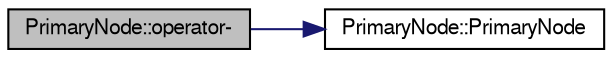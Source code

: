 digraph "PrimaryNode::operator-"
{
  edge [fontname="FreeSans",fontsize="10",labelfontname="FreeSans",labelfontsize="10"];
  node [fontname="FreeSans",fontsize="10",shape=record];
  rankdir="LR";
  Node1 [label="PrimaryNode::operator-",height=0.2,width=0.4,color="black", fillcolor="grey75", style="filled", fontcolor="black"];
  Node1 -> Node2 [color="midnightblue",fontsize="10",style="solid",fontname="FreeSans"];
  Node2 [label="PrimaryNode::PrimaryNode",height=0.2,width=0.4,color="black", fillcolor="white", style="filled",URL="$class_primary_node.html#a1ed5ffae2687946e9fd4fc7e8306e0bc"];
}
